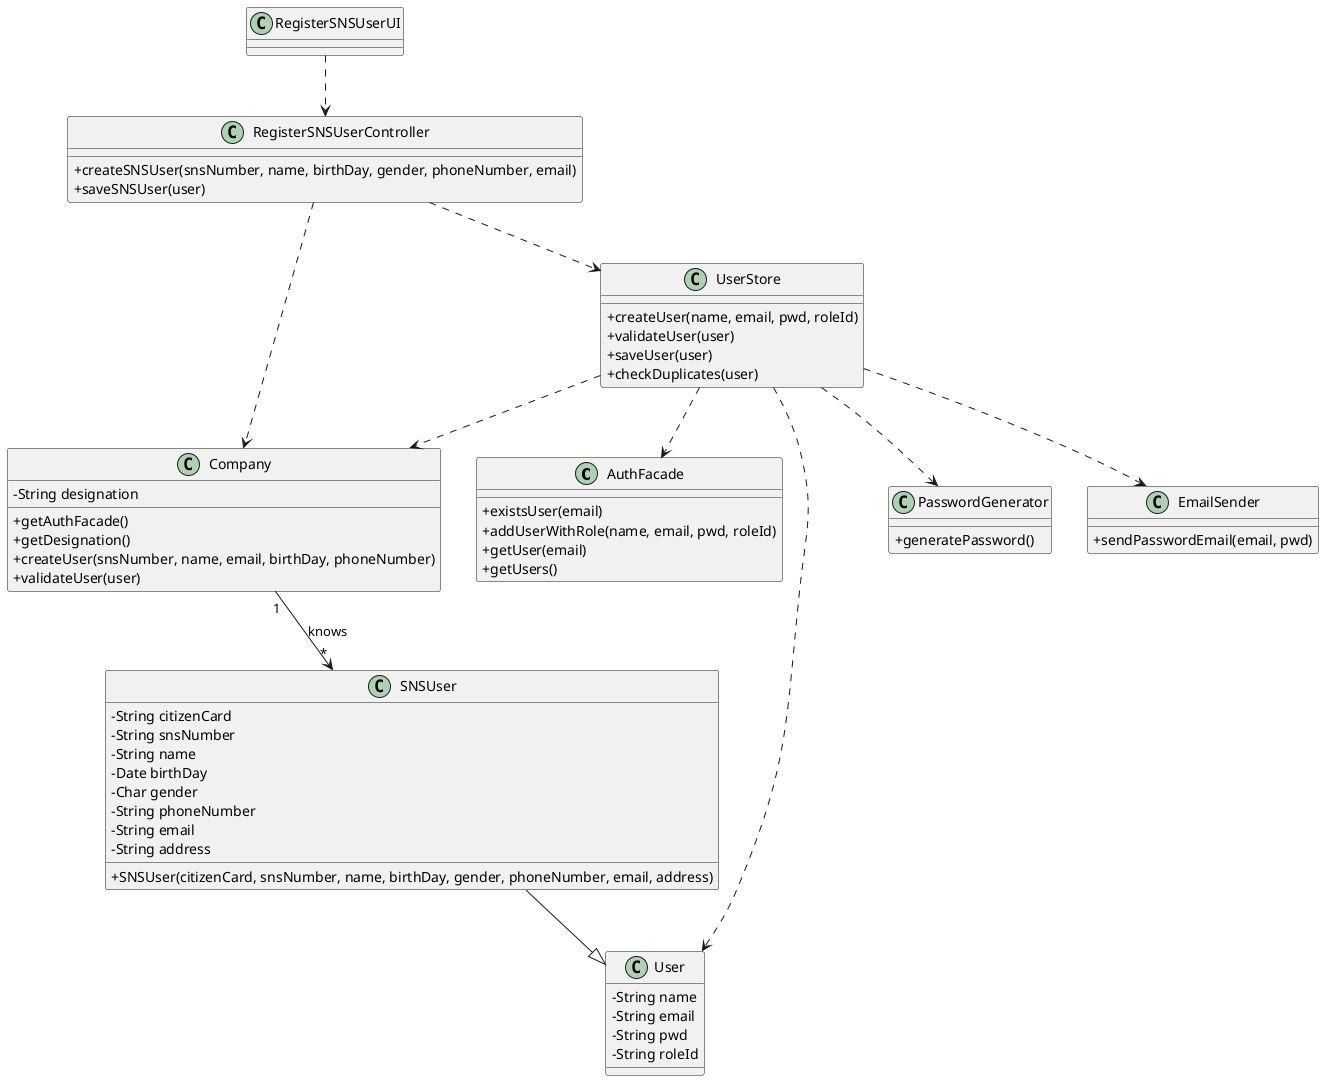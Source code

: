 @startuml Class Diagram
skinparam classAttributeIconSize 0

' class ApplicationPOT {
'   + static getInstance()
'   + getCurrentSession()
' }

class AuthFacade {
  + existsUser(email)
  + addUserWithRole(name, email, pwd, roleId)
  + getUser(email)
  + getUsers()
}

class Company {
  - String designation
  + getAuthFacade()
  + getDesignation()
  + createUser(snsNumber, name, email, birthDay, phoneNumber)
  + validateUser(user)
}

' class Receptionist { }

class RegisterSNSUserController {
  + createSNSUser(snsNumber, name, birthDay, gender, phoneNumber, email)
  + saveSNSUser(user)
}

class RegisterSNSUserUI { }

class SNSUser {
  - String citizenCard
  - String snsNumber
  - String name
  - Date birthDay
  - Char gender
  - String phoneNumber
  - String email
  - String address
  + SNSUser(citizenCard, snsNumber, name, birthDay, gender, phoneNumber, email, address)
}

class User {
  - String name
  - String email
  - String pwd
  - String roleId
}

class UserStore {
  + createUser(name, email, pwd, roleId)
  + validateUser(user)
  + saveUser(user)
  + checkDuplicates(user)
}

class PasswordGenerator {
  + generatePassword()
}

class EmailSender {
  + sendPasswordEmail(email, pwd)
}


' AuthFacade ..> User

Company "1" --> "*" SNSUser : knows
' Company ..> AuthFacade

' RegisterSNSUserController ..> ApplicationPOT
RegisterSNSUserController ..> Company
' RegisterSNSUserController ..> Receptionist
' RegisterSNSUserController ..> SNSUser
RegisterSNSUserController ..> UserStore
' RegisterSNSUserController ..> UserSession

RegisterSNSUserUI ..> RegisterSNSUserController

SNSUser --|> User

UserStore ..> User
UserStore ..> Company
UserStore ..> AuthFacade
UserStore ..> PasswordGenerator
UserStore ..> EmailSender

@enduml